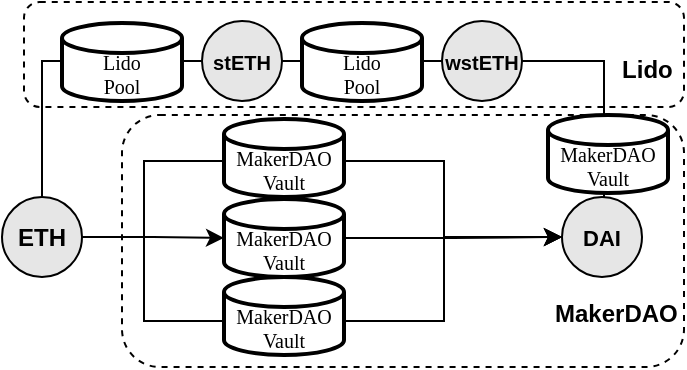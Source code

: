 <mxfile version="21.6.8" type="device">
  <diagram name="Page-1" id="KLD5bgZjgj3XodnpzzAE">
    <mxGraphModel dx="525" dy="623" grid="1" gridSize="10" guides="1" tooltips="1" connect="1" arrows="1" fold="1" page="1" pageScale="1" pageWidth="350" pageHeight="200" math="0" shadow="0">
      <root>
        <mxCell id="0" />
        <mxCell id="1" parent="0" />
        <mxCell id="nVDo2q8srxc2tVAkid_G-55" value="&lt;span style=&quot;white-space: pre;&quot;&gt;&#x9;&lt;/span&gt;&lt;span style=&quot;white-space: pre;&quot;&gt;&#x9;&lt;/span&gt;&lt;span style=&quot;white-space: pre;&quot;&gt;&#x9;&lt;/span&gt;&lt;span style=&quot;white-space: pre;&quot;&gt;&#x9;&lt;/span&gt;&lt;span style=&quot;white-space: pre;&quot;&gt;&#x9;&lt;/span&gt;&lt;br&gt;&lt;span style=&quot;white-space: pre;&quot;&gt;&#x9;&lt;/span&gt;&lt;span style=&quot;white-space: pre;&quot;&gt;&#x9;&lt;/span&gt;&lt;span style=&quot;white-space: pre;&quot;&gt;&#x9;&lt;/span&gt;&lt;span style=&quot;white-space: pre;&quot;&gt;&#x9;&lt;/span&gt;&lt;span style=&quot;white-space: pre;&quot;&gt;&#x9;&lt;/span&gt;&lt;br&gt;&lt;b&gt;&lt;span style=&quot;white-space: pre;&quot;&gt;&#x9;&lt;/span&gt;&lt;span style=&quot;white-space: pre;&quot;&gt;&#x9;&lt;/span&gt;&lt;span style=&quot;white-space: pre;&quot;&gt;&#x9;&lt;/span&gt;&lt;span style=&quot;white-space: pre;&quot;&gt;&#x9;&lt;/span&gt;&lt;span style=&quot;white-space: pre;&quot;&gt;&#x9;&lt;/span&gt;&lt;br&gt;&lt;span style=&quot;white-space: pre;&quot;&gt;&#x9;&lt;/span&gt;&lt;span style=&quot;white-space: pre;&quot;&gt;&#x9;&lt;/span&gt;&lt;span style=&quot;white-space: pre;&quot;&gt;&#x9;&lt;/span&gt;&lt;span style=&quot;white-space: pre;&quot;&gt;&#x9;&lt;/span&gt;&lt;span style=&quot;white-space: pre;&quot;&gt;&#x9;&lt;/span&gt;&lt;span style=&quot;white-space: pre;&quot;&gt;&#x9;&lt;/span&gt;&lt;br&gt;&lt;br&gt;&lt;span style=&quot;white-space: pre;&quot;&gt;&#x9;&lt;/span&gt;&lt;span style=&quot;white-space: pre;&quot;&gt;&#x9;&lt;/span&gt;&lt;span style=&quot;white-space: pre;&quot;&gt;&#x9;&lt;/span&gt;&lt;span style=&quot;white-space: pre;&quot;&gt;&#x9;&lt;/span&gt;&lt;span style=&quot;white-space: pre;&quot;&gt;&#x9;&lt;/span&gt;&lt;span style=&quot;white-space: pre;&quot;&gt;&#x9;&lt;/span&gt;&lt;span style=&quot;white-space: pre;&quot;&gt;&#x9;&lt;/span&gt;&lt;span style=&quot;white-space: pre;&quot;&gt;&#x9;&lt;/span&gt;MakerDAO&lt;/b&gt;" style="rounded=1;whiteSpace=wrap;html=1;dashed=1;" vertex="1" parent="1">
          <mxGeometry x="60" y="65.5" width="281" height="126" as="geometry" />
        </mxCell>
        <mxCell id="nVDo2q8srxc2tVAkid_G-53" value="&lt;b&gt;&lt;span style=&quot;white-space: pre;&quot;&gt;&#x9;&lt;/span&gt;&lt;span style=&quot;white-space: pre;&quot;&gt;&#x9;&lt;/span&gt;&lt;span style=&quot;white-space: pre;&quot;&gt;&#x9;&lt;/span&gt;&lt;span style=&quot;white-space: pre;&quot;&gt;&#x9;&lt;/span&gt;&lt;span style=&quot;white-space: pre;&quot;&gt;&#x9;&lt;/span&gt;&lt;span style=&quot;white-space: pre;&quot;&gt;&#x9;&lt;/span&gt;&lt;span style=&quot;white-space: pre;&quot;&gt;&#x9;&lt;/span&gt;&lt;span style=&quot;white-space: pre;&quot;&gt;&#x9;&lt;/span&gt;&lt;span style=&quot;white-space: pre;&quot;&gt;&#x9;&lt;/span&gt;&lt;span style=&quot;white-space: pre;&quot;&gt;&#x9;&lt;span style=&quot;white-space: pre;&quot;&gt;&#x9;&lt;/span&gt;&lt;br/&gt;&lt;/span&gt;&lt;span style=&quot;white-space: pre;&quot;&gt;&lt;span style=&quot;white-space: pre;&quot;&gt;&#x9;&lt;/span&gt;&lt;span style=&quot;white-space: pre;&quot;&gt;&#x9;&lt;/span&gt;&lt;span style=&quot;white-space: pre;&quot;&gt;&#x9;&lt;/span&gt;&lt;span style=&quot;white-space: pre;&quot;&gt;&#x9;&lt;/span&gt;&lt;span style=&quot;white-space: pre;&quot;&gt;&#x9;&lt;/span&gt;&lt;span style=&quot;white-space: pre;&quot;&gt;&#x9;&lt;/span&gt;&lt;span style=&quot;white-space: pre;&quot;&gt;&#x9;&lt;/span&gt;&lt;span style=&quot;white-space: pre;&quot;&gt;&#x9;&lt;/span&gt;&lt;span style=&quot;white-space: pre;&quot;&gt;&#x9;&lt;/span&gt;&lt;span style=&quot;white-space: pre;&quot;&gt;&#x9;&lt;/span&gt;&lt;span style=&quot;white-space: pre;&quot;&gt;&#x9;&lt;/span&gt;L&lt;/span&gt;ido&lt;/b&gt;" style="rounded=1;whiteSpace=wrap;html=1;dashed=1;" vertex="1" parent="1">
          <mxGeometry x="11" y="9" width="330" height="52.5" as="geometry" />
        </mxCell>
        <mxCell id="nVDo2q8srxc2tVAkid_G-49" style="edgeStyle=orthogonalEdgeStyle;rounded=0;orthogonalLoop=1;jettySize=auto;html=1;exitX=1;exitY=0.5;exitDx=0;exitDy=0;entryX=0;entryY=0.5;entryDx=0;entryDy=0;" edge="1" parent="1" source="nVDo2q8srxc2tVAkid_G-1" target="nVDo2q8srxc2tVAkid_G-6">
          <mxGeometry relative="1" as="geometry">
            <Array as="points">
              <mxPoint x="20" y="126.5" />
              <mxPoint x="20" y="38.5" />
              <mxPoint x="301" y="38.5" />
              <mxPoint x="301" y="126.5" />
            </Array>
          </mxGeometry>
        </mxCell>
        <mxCell id="nVDo2q8srxc2tVAkid_G-50" style="edgeStyle=orthogonalEdgeStyle;rounded=0;orthogonalLoop=1;jettySize=auto;html=1;entryX=0;entryY=0.5;entryDx=0;entryDy=0;" edge="1" parent="1" source="nVDo2q8srxc2tVAkid_G-1" target="nVDo2q8srxc2tVAkid_G-6">
          <mxGeometry relative="1" as="geometry">
            <Array as="points">
              <mxPoint x="71" y="126.5" />
              <mxPoint x="71" y="88.5" />
              <mxPoint x="221" y="88.5" />
              <mxPoint x="221" y="126.5" />
            </Array>
          </mxGeometry>
        </mxCell>
        <mxCell id="nVDo2q8srxc2tVAkid_G-51" style="edgeStyle=orthogonalEdgeStyle;rounded=0;orthogonalLoop=1;jettySize=auto;html=1;entryX=0;entryY=0.5;entryDx=0;entryDy=0;" edge="1" parent="1" source="nVDo2q8srxc2tVAkid_G-39" target="nVDo2q8srxc2tVAkid_G-6">
          <mxGeometry relative="1" as="geometry" />
        </mxCell>
        <mxCell id="nVDo2q8srxc2tVAkid_G-52" style="edgeStyle=orthogonalEdgeStyle;rounded=0;orthogonalLoop=1;jettySize=auto;html=1;entryX=0;entryY=0.5;entryDx=0;entryDy=0;" edge="1" parent="1" source="nVDo2q8srxc2tVAkid_G-1" target="nVDo2q8srxc2tVAkid_G-6">
          <mxGeometry relative="1" as="geometry">
            <Array as="points">
              <mxPoint x="71" y="126.5" />
              <mxPoint x="71" y="168.5" />
              <mxPoint x="221" y="168.5" />
              <mxPoint x="221" y="126.5" />
            </Array>
          </mxGeometry>
        </mxCell>
        <mxCell id="nVDo2q8srxc2tVAkid_G-1" value="ETH" style="ellipse;whiteSpace=wrap;html=1;aspect=fixed;fontStyle=1;labelBackgroundColor=none;fillColor=#E6E6E6;" vertex="1" parent="1">
          <mxGeometry y="106.5" width="40" height="40" as="geometry" />
        </mxCell>
        <mxCell id="nVDo2q8srxc2tVAkid_G-2" value="wstETH" style="ellipse;whiteSpace=wrap;html=1;aspect=fixed;fontSize=10;fontStyle=1;fillColor=#E6E6E6;" vertex="1" parent="1">
          <mxGeometry x="220" y="18.5" width="40" height="40" as="geometry" />
        </mxCell>
        <mxCell id="nVDo2q8srxc2tVAkid_G-3" value="stETH" style="ellipse;whiteSpace=wrap;html=1;aspect=fixed;fontSize=10;fontStyle=1;fillColor=#E6E6E6;" vertex="1" parent="1">
          <mxGeometry x="100" y="18.5" width="40" height="40" as="geometry" />
        </mxCell>
        <mxCell id="nVDo2q8srxc2tVAkid_G-6" value="DAI" style="ellipse;whiteSpace=wrap;html=1;aspect=fixed;fontSize=11;fontStyle=1;fillColor=#E6E6E6;" vertex="1" parent="1">
          <mxGeometry x="280" y="106.5" width="40" height="40" as="geometry" />
        </mxCell>
        <mxCell id="nVDo2q8srxc2tVAkid_G-34" value="MakerDAO Vault" style="shape=cylinder3;whiteSpace=wrap;html=1;boundedLbl=1;backgroundOutline=1;size=7.5;strokeWidth=2;fontFamily=Times New Roman;fontStyle=0;fontSize=10;" vertex="1" parent="1">
          <mxGeometry x="273" y="65.5" width="60" height="39" as="geometry" />
        </mxCell>
        <mxCell id="nVDo2q8srxc2tVAkid_G-35" value="Lido&lt;br&gt;Pool" style="shape=cylinder3;whiteSpace=wrap;html=1;boundedLbl=1;backgroundOutline=1;size=7.5;strokeWidth=2;fontFamily=Times New Roman;fontStyle=0;fontSize=10;" vertex="1" parent="1">
          <mxGeometry x="150" y="19.5" width="60" height="39" as="geometry" />
        </mxCell>
        <mxCell id="nVDo2q8srxc2tVAkid_G-36" value="Lido&lt;br&gt;Pool" style="shape=cylinder3;whiteSpace=wrap;html=1;boundedLbl=1;backgroundOutline=1;size=7.5;strokeWidth=2;fontFamily=Times New Roman;fontStyle=0;fontSize=10;" vertex="1" parent="1">
          <mxGeometry x="30" y="19.5" width="60" height="39" as="geometry" />
        </mxCell>
        <mxCell id="nVDo2q8srxc2tVAkid_G-38" value="MakerDAO Vault" style="shape=cylinder3;whiteSpace=wrap;html=1;boundedLbl=1;backgroundOutline=1;size=7.5;strokeWidth=2;fontFamily=Times New Roman;fontStyle=0;fontSize=10;" vertex="1" parent="1">
          <mxGeometry x="111" y="67.5" width="60" height="39" as="geometry" />
        </mxCell>
        <mxCell id="nVDo2q8srxc2tVAkid_G-40" value="MakerDAO Vault" style="shape=cylinder3;whiteSpace=wrap;html=1;boundedLbl=1;backgroundOutline=1;size=7.5;strokeWidth=2;fontFamily=Times New Roman;fontStyle=0;fontSize=10;" vertex="1" parent="1">
          <mxGeometry x="111" y="146.5" width="60" height="39" as="geometry" />
        </mxCell>
        <mxCell id="nVDo2q8srxc2tVAkid_G-57" value="" style="edgeStyle=orthogonalEdgeStyle;rounded=0;orthogonalLoop=1;jettySize=auto;html=1;entryX=0;entryY=0.5;entryDx=0;entryDy=0;" edge="1" parent="1" source="nVDo2q8srxc2tVAkid_G-1" target="nVDo2q8srxc2tVAkid_G-39">
          <mxGeometry relative="1" as="geometry">
            <mxPoint x="40" y="126.5" as="sourcePoint" />
            <mxPoint x="280" y="126.5" as="targetPoint" />
          </mxGeometry>
        </mxCell>
        <mxCell id="nVDo2q8srxc2tVAkid_G-39" value="MakerDAO Vault" style="shape=cylinder3;whiteSpace=wrap;html=1;boundedLbl=1;backgroundOutline=1;size=7.5;strokeWidth=2;fontFamily=Times New Roman;fontStyle=0;fontSize=10;" vertex="1" parent="1">
          <mxGeometry x="111" y="107.5" width="60" height="39" as="geometry" />
        </mxCell>
      </root>
    </mxGraphModel>
  </diagram>
</mxfile>

